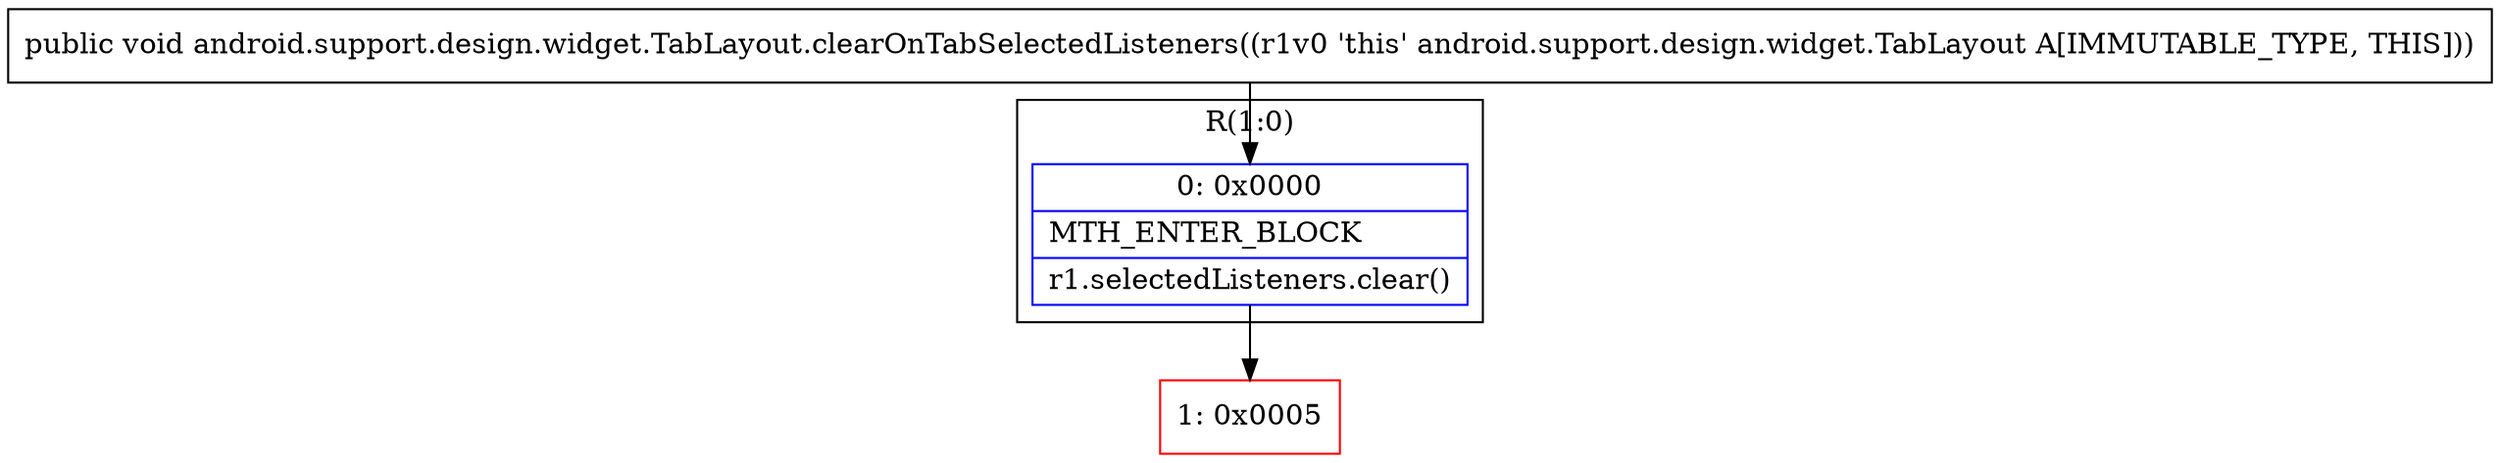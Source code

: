 digraph "CFG forandroid.support.design.widget.TabLayout.clearOnTabSelectedListeners()V" {
subgraph cluster_Region_762899120 {
label = "R(1:0)";
node [shape=record,color=blue];
Node_0 [shape=record,label="{0\:\ 0x0000|MTH_ENTER_BLOCK\l|r1.selectedListeners.clear()\l}"];
}
Node_1 [shape=record,color=red,label="{1\:\ 0x0005}"];
MethodNode[shape=record,label="{public void android.support.design.widget.TabLayout.clearOnTabSelectedListeners((r1v0 'this' android.support.design.widget.TabLayout A[IMMUTABLE_TYPE, THIS])) }"];
MethodNode -> Node_0;
Node_0 -> Node_1;
}

